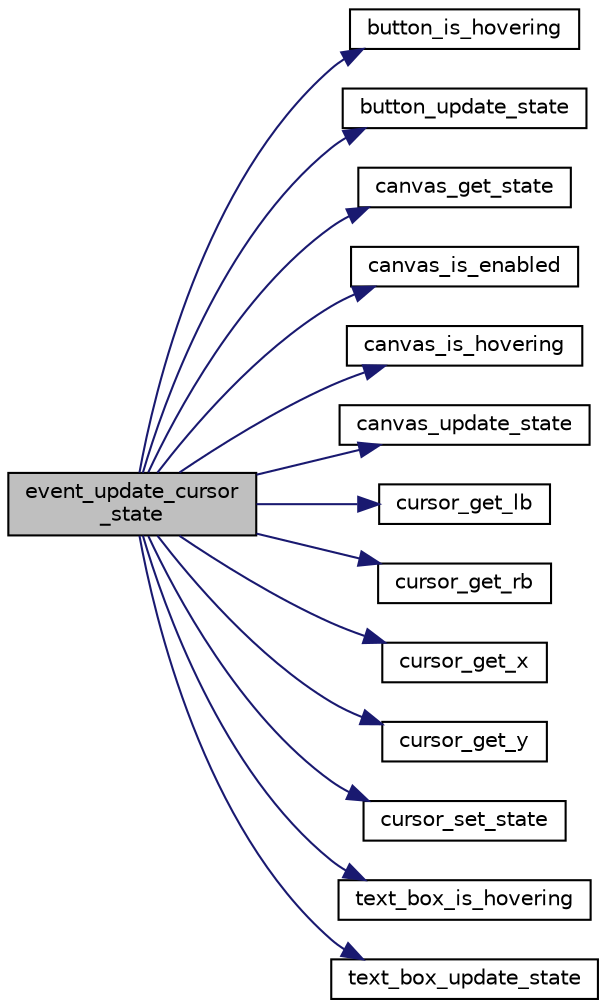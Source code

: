 digraph "event_update_cursor_state"
{
 // LATEX_PDF_SIZE
  edge [fontname="Helvetica",fontsize="10",labelfontname="Helvetica",labelfontsize="10"];
  node [fontname="Helvetica",fontsize="10",shape=record];
  rankdir="LR";
  Node1 [label="event_update_cursor\l_state",height=0.2,width=0.4,color="black", fillcolor="grey75", style="filled", fontcolor="black",tooltip="Updates the cursor state and updates the game according to it."];
  Node1 -> Node2 [color="midnightblue",fontsize="10",style="solid",fontname="Helvetica"];
  Node2 [label="button_is_hovering",height=0.2,width=0.4,color="black", fillcolor="white", style="filled",URL="$group__button.html#ga08826459f45b21d883c8b46751193280",tooltip="Checks if the given coordinates are inside the limits of a given button."];
  Node1 -> Node3 [color="midnightblue",fontsize="10",style="solid",fontname="Helvetica"];
  Node3 [label="button_update_state",height=0.2,width=0.4,color="black", fillcolor="white", style="filled",URL="$group__button.html#ga9d70332e21de7ab70afff4fa96fb69d4",tooltip="Updates the state of a given button according to given mouse info."];
  Node1 -> Node4 [color="midnightblue",fontsize="10",style="solid",fontname="Helvetica"];
  Node4 [label="canvas_get_state",height=0.2,width=0.4,color="black", fillcolor="white", style="filled",URL="$group__canvas.html#ga2f87deffc6dca6f0ee25d5cd1c3bdd40",tooltip="Gets the current canvas state."];
  Node1 -> Node5 [color="midnightblue",fontsize="10",style="solid",fontname="Helvetica"];
  Node5 [label="canvas_is_enabled",height=0.2,width=0.4,color="black", fillcolor="white", style="filled",URL="$group__canvas.html#gaff7e5e6e51cce443e068e88722d00bbb",tooltip="Checks if canvas is enabled."];
  Node1 -> Node6 [color="midnightblue",fontsize="10",style="solid",fontname="Helvetica"];
  Node6 [label="canvas_is_hovering",height=0.2,width=0.4,color="black", fillcolor="white", style="filled",URL="$group__canvas.html#ga4b7509d83889d7a4a67e0d72e6f2e096",tooltip="Checks if the given coordinates are inside the limits of the canvas."];
  Node1 -> Node7 [color="midnightblue",fontsize="10",style="solid",fontname="Helvetica"];
  Node7 [label="canvas_update_state",height=0.2,width=0.4,color="black", fillcolor="white", style="filled",URL="$group__canvas.html#ga95661aa91869ceace06141f45c078210",tooltip="Updates the state of the canvas according to given mouse info."];
  Node1 -> Node8 [color="midnightblue",fontsize="10",style="solid",fontname="Helvetica"];
  Node8 [label="cursor_get_lb",height=0.2,width=0.4,color="black", fillcolor="white", style="filled",URL="$group__cursor.html#gac0fa742a26e68888018245125c26d5d6",tooltip="Gets the left button state. (either pressed or not)"];
  Node1 -> Node9 [color="midnightblue",fontsize="10",style="solid",fontname="Helvetica"];
  Node9 [label="cursor_get_rb",height=0.2,width=0.4,color="black", fillcolor="white", style="filled",URL="$group__cursor.html#ga7da23fec369ac0db044e35d1ff1fb95c",tooltip="Gets the right button state. (either pressed or not)"];
  Node1 -> Node10 [color="midnightblue",fontsize="10",style="solid",fontname="Helvetica"];
  Node10 [label="cursor_get_x",height=0.2,width=0.4,color="black", fillcolor="white", style="filled",URL="$group__cursor.html#ga479cd0880892e002681b109c7a712c04",tooltip="Gets cursor x coordinate."];
  Node1 -> Node11 [color="midnightblue",fontsize="10",style="solid",fontname="Helvetica"];
  Node11 [label="cursor_get_y",height=0.2,width=0.4,color="black", fillcolor="white", style="filled",URL="$group__cursor.html#ga15c1a0816c95ad240b94dc15480b403a",tooltip="Gets cursor y coordinate."];
  Node1 -> Node12 [color="midnightblue",fontsize="10",style="solid",fontname="Helvetica"];
  Node12 [label="cursor_set_state",height=0.2,width=0.4,color="black", fillcolor="white", style="filled",URL="$group__cursor.html#ga76ed8ba253d1ffd6ef14da30591ad15f",tooltip="Sets the cursor state."];
  Node1 -> Node13 [color="midnightblue",fontsize="10",style="solid",fontname="Helvetica"];
  Node13 [label="text_box_is_hovering",height=0.2,width=0.4,color="black", fillcolor="white", style="filled",URL="$group__textbox.html#ga33353114ce71e80ee90b18827c53f717",tooltip="Checks if the given coordinates are inside the limits of a given text box."];
  Node1 -> Node14 [color="midnightblue",fontsize="10",style="solid",fontname="Helvetica"];
  Node14 [label="text_box_update_state",height=0.2,width=0.4,color="black", fillcolor="white", style="filled",URL="$group__textbox.html#gaf810b80df21aa5e7259b8fc8815238f5",tooltip="Updates the state of a given text box according to given mouse info."];
}

